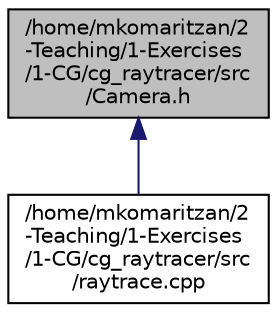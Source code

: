 digraph "/home/mkomaritzan/2-Teaching/1-Exercises/1-CG/cg_raytracer/src/Camera.h"
{
  edge [fontname="Helvetica",fontsize="10",labelfontname="Helvetica",labelfontsize="10"];
  node [fontname="Helvetica",fontsize="10",shape=record];
  Node6 [label="/home/mkomaritzan/2\l-Teaching/1-Exercises\l/1-CG/cg_raytracer/src\l/Camera.h",height=0.2,width=0.4,color="black", fillcolor="grey75", style="filled", fontcolor="black"];
  Node6 -> Node7 [dir="back",color="midnightblue",fontsize="10",style="solid",fontname="Helvetica"];
  Node7 [label="/home/mkomaritzan/2\l-Teaching/1-Exercises\l/1-CG/cg_raytracer/src\l/raytrace.cpp",height=0.2,width=0.4,color="black", fillcolor="white", style="filled",URL="$raytrace_8cpp.html"];
}
